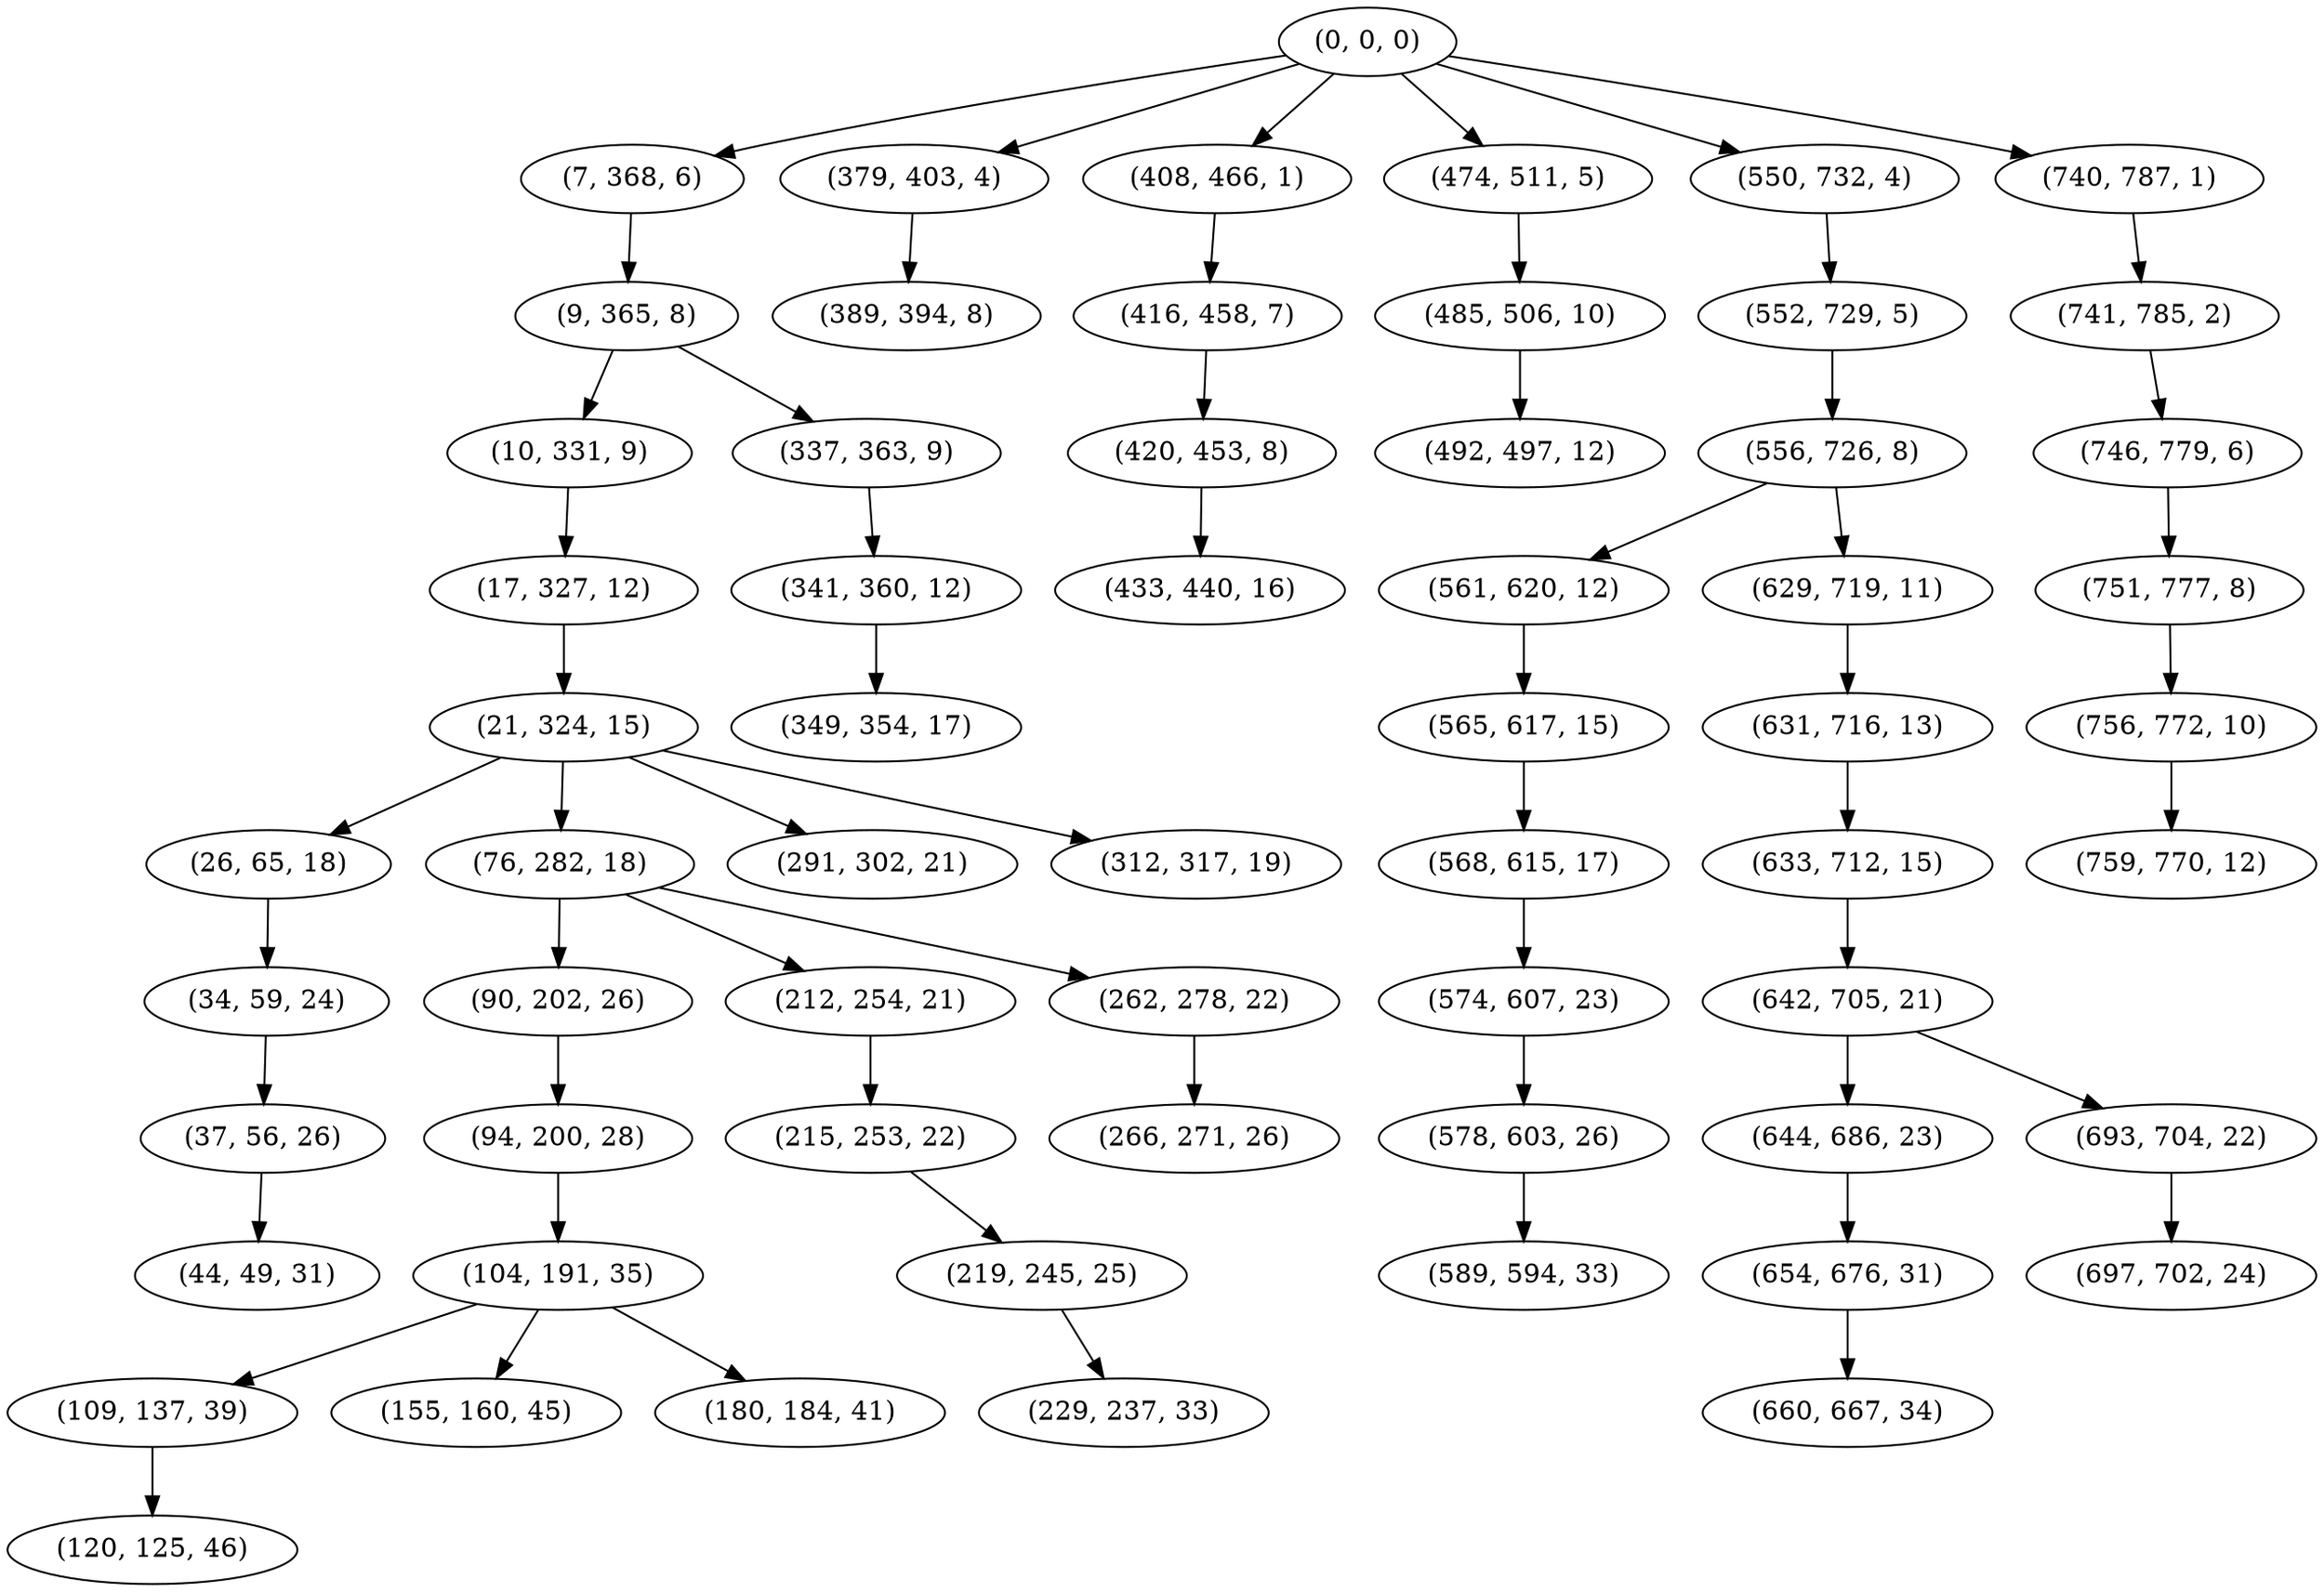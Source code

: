 digraph tree {
    "(0, 0, 0)";
    "(7, 368, 6)";
    "(9, 365, 8)";
    "(10, 331, 9)";
    "(17, 327, 12)";
    "(21, 324, 15)";
    "(26, 65, 18)";
    "(34, 59, 24)";
    "(37, 56, 26)";
    "(44, 49, 31)";
    "(76, 282, 18)";
    "(90, 202, 26)";
    "(94, 200, 28)";
    "(104, 191, 35)";
    "(109, 137, 39)";
    "(120, 125, 46)";
    "(155, 160, 45)";
    "(180, 184, 41)";
    "(212, 254, 21)";
    "(215, 253, 22)";
    "(219, 245, 25)";
    "(229, 237, 33)";
    "(262, 278, 22)";
    "(266, 271, 26)";
    "(291, 302, 21)";
    "(312, 317, 19)";
    "(337, 363, 9)";
    "(341, 360, 12)";
    "(349, 354, 17)";
    "(379, 403, 4)";
    "(389, 394, 8)";
    "(408, 466, 1)";
    "(416, 458, 7)";
    "(420, 453, 8)";
    "(433, 440, 16)";
    "(474, 511, 5)";
    "(485, 506, 10)";
    "(492, 497, 12)";
    "(550, 732, 4)";
    "(552, 729, 5)";
    "(556, 726, 8)";
    "(561, 620, 12)";
    "(565, 617, 15)";
    "(568, 615, 17)";
    "(574, 607, 23)";
    "(578, 603, 26)";
    "(589, 594, 33)";
    "(629, 719, 11)";
    "(631, 716, 13)";
    "(633, 712, 15)";
    "(642, 705, 21)";
    "(644, 686, 23)";
    "(654, 676, 31)";
    "(660, 667, 34)";
    "(693, 704, 22)";
    "(697, 702, 24)";
    "(740, 787, 1)";
    "(741, 785, 2)";
    "(746, 779, 6)";
    "(751, 777, 8)";
    "(756, 772, 10)";
    "(759, 770, 12)";
    "(0, 0, 0)" -> "(7, 368, 6)";
    "(0, 0, 0)" -> "(379, 403, 4)";
    "(0, 0, 0)" -> "(408, 466, 1)";
    "(0, 0, 0)" -> "(474, 511, 5)";
    "(0, 0, 0)" -> "(550, 732, 4)";
    "(0, 0, 0)" -> "(740, 787, 1)";
    "(7, 368, 6)" -> "(9, 365, 8)";
    "(9, 365, 8)" -> "(10, 331, 9)";
    "(9, 365, 8)" -> "(337, 363, 9)";
    "(10, 331, 9)" -> "(17, 327, 12)";
    "(17, 327, 12)" -> "(21, 324, 15)";
    "(21, 324, 15)" -> "(26, 65, 18)";
    "(21, 324, 15)" -> "(76, 282, 18)";
    "(21, 324, 15)" -> "(291, 302, 21)";
    "(21, 324, 15)" -> "(312, 317, 19)";
    "(26, 65, 18)" -> "(34, 59, 24)";
    "(34, 59, 24)" -> "(37, 56, 26)";
    "(37, 56, 26)" -> "(44, 49, 31)";
    "(76, 282, 18)" -> "(90, 202, 26)";
    "(76, 282, 18)" -> "(212, 254, 21)";
    "(76, 282, 18)" -> "(262, 278, 22)";
    "(90, 202, 26)" -> "(94, 200, 28)";
    "(94, 200, 28)" -> "(104, 191, 35)";
    "(104, 191, 35)" -> "(109, 137, 39)";
    "(104, 191, 35)" -> "(155, 160, 45)";
    "(104, 191, 35)" -> "(180, 184, 41)";
    "(109, 137, 39)" -> "(120, 125, 46)";
    "(212, 254, 21)" -> "(215, 253, 22)";
    "(215, 253, 22)" -> "(219, 245, 25)";
    "(219, 245, 25)" -> "(229, 237, 33)";
    "(262, 278, 22)" -> "(266, 271, 26)";
    "(337, 363, 9)" -> "(341, 360, 12)";
    "(341, 360, 12)" -> "(349, 354, 17)";
    "(379, 403, 4)" -> "(389, 394, 8)";
    "(408, 466, 1)" -> "(416, 458, 7)";
    "(416, 458, 7)" -> "(420, 453, 8)";
    "(420, 453, 8)" -> "(433, 440, 16)";
    "(474, 511, 5)" -> "(485, 506, 10)";
    "(485, 506, 10)" -> "(492, 497, 12)";
    "(550, 732, 4)" -> "(552, 729, 5)";
    "(552, 729, 5)" -> "(556, 726, 8)";
    "(556, 726, 8)" -> "(561, 620, 12)";
    "(556, 726, 8)" -> "(629, 719, 11)";
    "(561, 620, 12)" -> "(565, 617, 15)";
    "(565, 617, 15)" -> "(568, 615, 17)";
    "(568, 615, 17)" -> "(574, 607, 23)";
    "(574, 607, 23)" -> "(578, 603, 26)";
    "(578, 603, 26)" -> "(589, 594, 33)";
    "(629, 719, 11)" -> "(631, 716, 13)";
    "(631, 716, 13)" -> "(633, 712, 15)";
    "(633, 712, 15)" -> "(642, 705, 21)";
    "(642, 705, 21)" -> "(644, 686, 23)";
    "(642, 705, 21)" -> "(693, 704, 22)";
    "(644, 686, 23)" -> "(654, 676, 31)";
    "(654, 676, 31)" -> "(660, 667, 34)";
    "(693, 704, 22)" -> "(697, 702, 24)";
    "(740, 787, 1)" -> "(741, 785, 2)";
    "(741, 785, 2)" -> "(746, 779, 6)";
    "(746, 779, 6)" -> "(751, 777, 8)";
    "(751, 777, 8)" -> "(756, 772, 10)";
    "(756, 772, 10)" -> "(759, 770, 12)";
}
